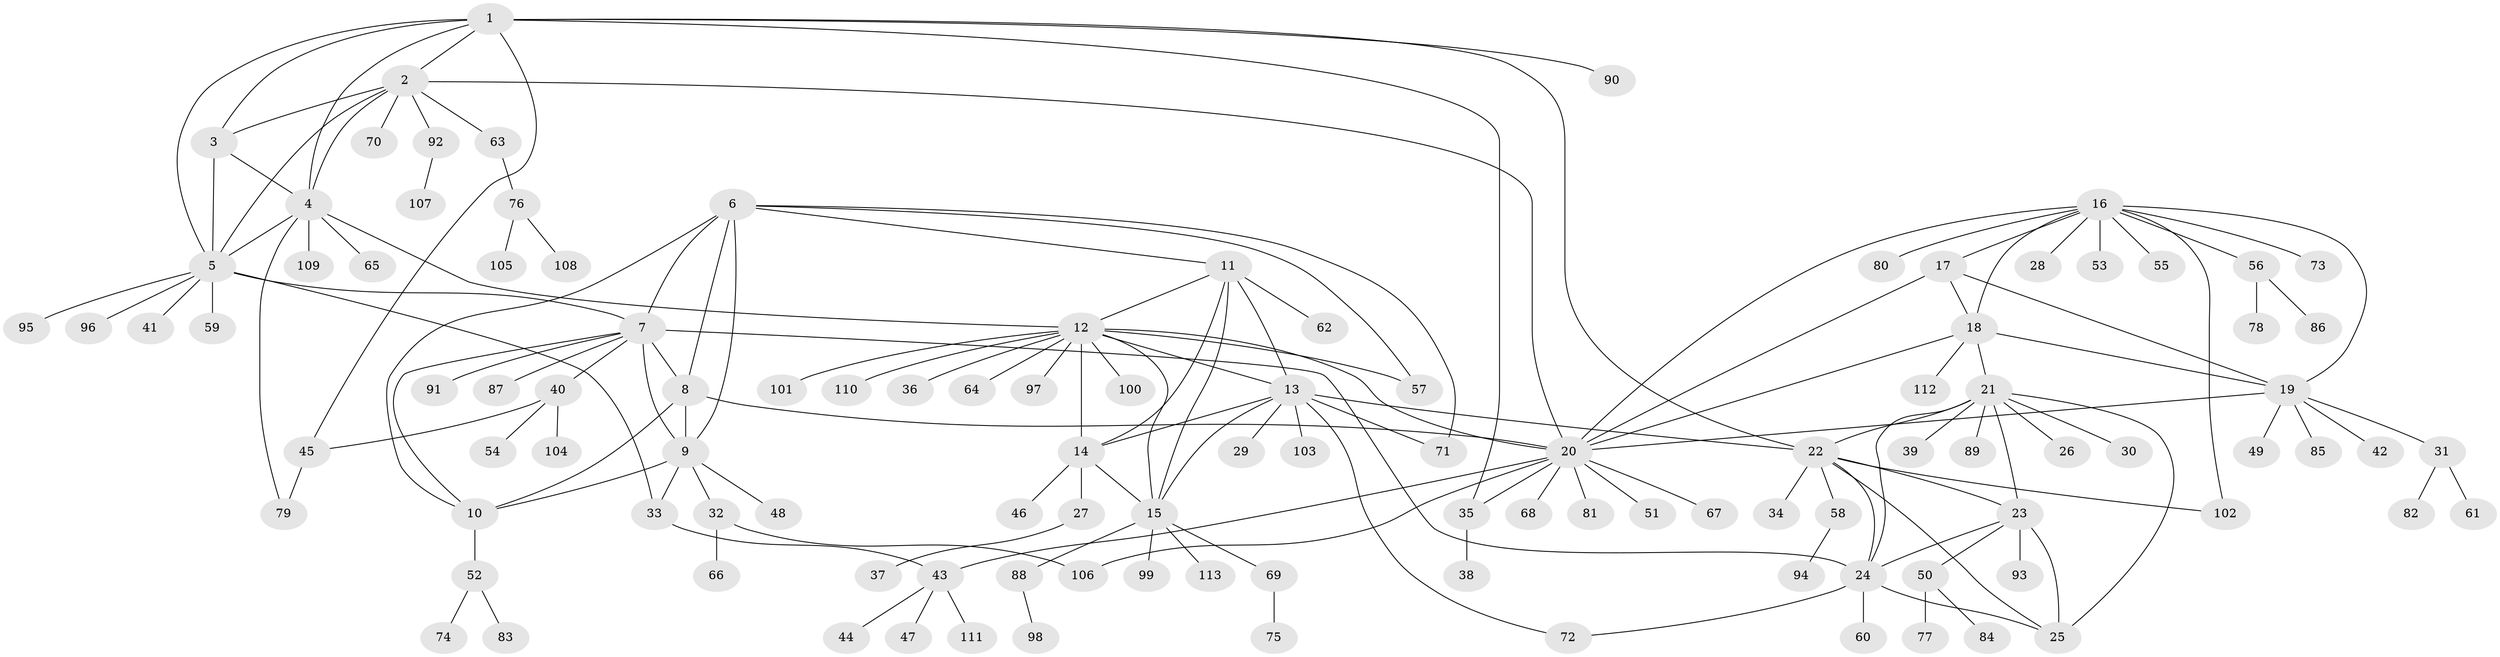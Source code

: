 // Generated by graph-tools (version 1.1) at 2025/50/03/09/25 03:50:32]
// undirected, 113 vertices, 158 edges
graph export_dot {
graph [start="1"]
  node [color=gray90,style=filled];
  1;
  2;
  3;
  4;
  5;
  6;
  7;
  8;
  9;
  10;
  11;
  12;
  13;
  14;
  15;
  16;
  17;
  18;
  19;
  20;
  21;
  22;
  23;
  24;
  25;
  26;
  27;
  28;
  29;
  30;
  31;
  32;
  33;
  34;
  35;
  36;
  37;
  38;
  39;
  40;
  41;
  42;
  43;
  44;
  45;
  46;
  47;
  48;
  49;
  50;
  51;
  52;
  53;
  54;
  55;
  56;
  57;
  58;
  59;
  60;
  61;
  62;
  63;
  64;
  65;
  66;
  67;
  68;
  69;
  70;
  71;
  72;
  73;
  74;
  75;
  76;
  77;
  78;
  79;
  80;
  81;
  82;
  83;
  84;
  85;
  86;
  87;
  88;
  89;
  90;
  91;
  92;
  93;
  94;
  95;
  96;
  97;
  98;
  99;
  100;
  101;
  102;
  103;
  104;
  105;
  106;
  107;
  108;
  109;
  110;
  111;
  112;
  113;
  1 -- 2;
  1 -- 3;
  1 -- 4;
  1 -- 5;
  1 -- 22;
  1 -- 35;
  1 -- 45;
  1 -- 90;
  2 -- 3;
  2 -- 4;
  2 -- 5;
  2 -- 20;
  2 -- 63;
  2 -- 70;
  2 -- 92;
  3 -- 4;
  3 -- 5;
  4 -- 5;
  4 -- 12;
  4 -- 65;
  4 -- 79;
  4 -- 109;
  5 -- 7;
  5 -- 33;
  5 -- 41;
  5 -- 59;
  5 -- 95;
  5 -- 96;
  6 -- 7;
  6 -- 8;
  6 -- 9;
  6 -- 10;
  6 -- 11;
  6 -- 57;
  6 -- 71;
  7 -- 8;
  7 -- 9;
  7 -- 10;
  7 -- 24;
  7 -- 40;
  7 -- 87;
  7 -- 91;
  8 -- 9;
  8 -- 10;
  8 -- 20;
  9 -- 10;
  9 -- 32;
  9 -- 33;
  9 -- 48;
  10 -- 52;
  11 -- 12;
  11 -- 13;
  11 -- 14;
  11 -- 15;
  11 -- 62;
  12 -- 13;
  12 -- 14;
  12 -- 15;
  12 -- 20;
  12 -- 36;
  12 -- 57;
  12 -- 64;
  12 -- 97;
  12 -- 100;
  12 -- 101;
  12 -- 110;
  13 -- 14;
  13 -- 15;
  13 -- 22;
  13 -- 29;
  13 -- 71;
  13 -- 72;
  13 -- 103;
  14 -- 15;
  14 -- 27;
  14 -- 46;
  15 -- 69;
  15 -- 88;
  15 -- 99;
  15 -- 113;
  16 -- 17;
  16 -- 18;
  16 -- 19;
  16 -- 20;
  16 -- 28;
  16 -- 53;
  16 -- 55;
  16 -- 56;
  16 -- 73;
  16 -- 80;
  16 -- 102;
  17 -- 18;
  17 -- 19;
  17 -- 20;
  18 -- 19;
  18 -- 20;
  18 -- 21;
  18 -- 112;
  19 -- 20;
  19 -- 31;
  19 -- 42;
  19 -- 49;
  19 -- 85;
  20 -- 35;
  20 -- 43;
  20 -- 51;
  20 -- 67;
  20 -- 68;
  20 -- 81;
  20 -- 106;
  21 -- 22;
  21 -- 23;
  21 -- 24;
  21 -- 25;
  21 -- 26;
  21 -- 30;
  21 -- 39;
  21 -- 89;
  22 -- 23;
  22 -- 24;
  22 -- 25;
  22 -- 34;
  22 -- 58;
  22 -- 102;
  23 -- 24;
  23 -- 25;
  23 -- 50;
  23 -- 93;
  24 -- 25;
  24 -- 60;
  24 -- 72;
  27 -- 37;
  31 -- 61;
  31 -- 82;
  32 -- 66;
  32 -- 106;
  33 -- 43;
  35 -- 38;
  40 -- 45;
  40 -- 54;
  40 -- 104;
  43 -- 44;
  43 -- 47;
  43 -- 111;
  45 -- 79;
  50 -- 77;
  50 -- 84;
  52 -- 74;
  52 -- 83;
  56 -- 78;
  56 -- 86;
  58 -- 94;
  63 -- 76;
  69 -- 75;
  76 -- 105;
  76 -- 108;
  88 -- 98;
  92 -- 107;
}
